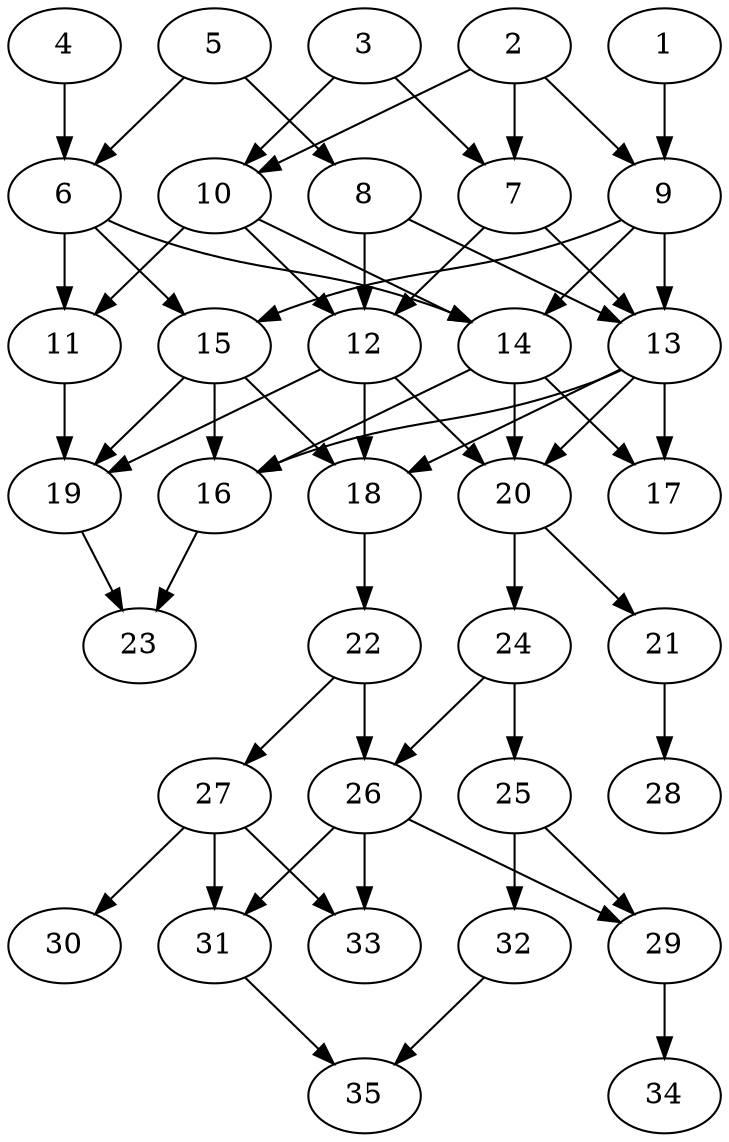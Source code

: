 // DAG automatically generated by daggen at Thu Oct  3 14:05:37 2019
// ./daggen --dot -n 35 --ccr 0.5 --fat 0.5 --regular 0.9 --density 0.5 --mindata 5242880 --maxdata 52428800 
digraph G {
  1 [size="87463936", alpha="0.02", expect_size="43731968"] 
  1 -> 9 [size ="43731968"]
  2 [size="16265216", alpha="0.04", expect_size="8132608"] 
  2 -> 7 [size ="8132608"]
  2 -> 9 [size ="8132608"]
  2 -> 10 [size ="8132608"]
  3 [size="38608896", alpha="0.10", expect_size="19304448"] 
  3 -> 7 [size ="19304448"]
  3 -> 10 [size ="19304448"]
  4 [size="41644032", alpha="0.13", expect_size="20822016"] 
  4 -> 6 [size ="20822016"]
  5 [size="68837376", alpha="0.19", expect_size="34418688"] 
  5 -> 6 [size ="34418688"]
  5 -> 8 [size ="34418688"]
  6 [size="42334208", alpha="0.10", expect_size="21167104"] 
  6 -> 11 [size ="21167104"]
  6 -> 14 [size ="21167104"]
  6 -> 15 [size ="21167104"]
  7 [size="53202944", alpha="0.05", expect_size="26601472"] 
  7 -> 12 [size ="26601472"]
  7 -> 13 [size ="26601472"]
  8 [size="60020736", alpha="0.02", expect_size="30010368"] 
  8 -> 12 [size ="30010368"]
  8 -> 13 [size ="30010368"]
  9 [size="21022720", alpha="0.19", expect_size="10511360"] 
  9 -> 13 [size ="10511360"]
  9 -> 14 [size ="10511360"]
  9 -> 15 [size ="10511360"]
  10 [size="39395328", alpha="0.16", expect_size="19697664"] 
  10 -> 11 [size ="19697664"]
  10 -> 12 [size ="19697664"]
  10 -> 14 [size ="19697664"]
  11 [size="49866752", alpha="0.17", expect_size="24933376"] 
  11 -> 19 [size ="24933376"]
  12 [size="61366272", alpha="0.12", expect_size="30683136"] 
  12 -> 18 [size ="30683136"]
  12 -> 19 [size ="30683136"]
  12 -> 20 [size ="30683136"]
  13 [size="79300608", alpha="0.13", expect_size="39650304"] 
  13 -> 16 [size ="39650304"]
  13 -> 17 [size ="39650304"]
  13 -> 18 [size ="39650304"]
  13 -> 20 [size ="39650304"]
  14 [size="30111744", alpha="0.02", expect_size="15055872"] 
  14 -> 16 [size ="15055872"]
  14 -> 17 [size ="15055872"]
  14 -> 20 [size ="15055872"]
  15 [size="89686016", alpha="0.04", expect_size="44843008"] 
  15 -> 16 [size ="44843008"]
  15 -> 18 [size ="44843008"]
  15 -> 19 [size ="44843008"]
  16 [size="87173120", alpha="0.03", expect_size="43586560"] 
  16 -> 23 [size ="43586560"]
  17 [size="41564160", alpha="0.15", expect_size="20782080"] 
  18 [size="66822144", alpha="0.15", expect_size="33411072"] 
  18 -> 22 [size ="33411072"]
  19 [size="76484608", alpha="0.11", expect_size="38242304"] 
  19 -> 23 [size ="38242304"]
  20 [size="70860800", alpha="0.14", expect_size="35430400"] 
  20 -> 21 [size ="35430400"]
  20 -> 24 [size ="35430400"]
  21 [size="53997568", alpha="0.13", expect_size="26998784"] 
  21 -> 28 [size ="26998784"]
  22 [size="40714240", alpha="0.13", expect_size="20357120"] 
  22 -> 26 [size ="20357120"]
  22 -> 27 [size ="20357120"]
  23 [size="97685504", alpha="0.19", expect_size="48842752"] 
  24 [size="65701888", alpha="0.12", expect_size="32850944"] 
  24 -> 25 [size ="32850944"]
  24 -> 26 [size ="32850944"]
  25 [size="76263424", alpha="0.17", expect_size="38131712"] 
  25 -> 29 [size ="38131712"]
  25 -> 32 [size ="38131712"]
  26 [size="93423616", alpha="0.09", expect_size="46711808"] 
  26 -> 29 [size ="46711808"]
  26 -> 31 [size ="46711808"]
  26 -> 33 [size ="46711808"]
  27 [size="13268992", alpha="0.10", expect_size="6634496"] 
  27 -> 30 [size ="6634496"]
  27 -> 31 [size ="6634496"]
  27 -> 33 [size ="6634496"]
  28 [size="85788672", alpha="0.01", expect_size="42894336"] 
  29 [size="60198912", alpha="0.15", expect_size="30099456"] 
  29 -> 34 [size ="30099456"]
  30 [size="17188864", alpha="0.15", expect_size="8594432"] 
  31 [size="81209344", alpha="0.03", expect_size="40604672"] 
  31 -> 35 [size ="40604672"]
  32 [size="46127104", alpha="0.02", expect_size="23063552"] 
  32 -> 35 [size ="23063552"]
  33 [size="12089344", alpha="0.15", expect_size="6044672"] 
  34 [size="101597184", alpha="0.13", expect_size="50798592"] 
  35 [size="62689280", alpha="0.08", expect_size="31344640"] 
}
